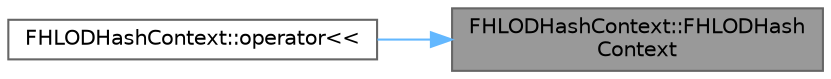 digraph "FHLODHashContext::FHLODHashContext"
{
 // INTERACTIVE_SVG=YES
 // LATEX_PDF_SIZE
  bgcolor="transparent";
  edge [fontname=Helvetica,fontsize=10,labelfontname=Helvetica,labelfontsize=10];
  node [fontname=Helvetica,fontsize=10,shape=box,height=0.2,width=0.4];
  rankdir="RL";
  Node1 [id="Node000001",label="FHLODHashContext::FHLODHash\lContext",height=0.2,width=0.4,color="gray40", fillcolor="grey60", style="filled", fontcolor="black",tooltip=" "];
  Node1 -> Node2 [id="edge1_Node000001_Node000002",dir="back",color="steelblue1",style="solid",tooltip=" "];
  Node2 [id="Node000002",label="FHLODHashContext::operator\<\<",height=0.2,width=0.4,color="grey40", fillcolor="white", style="filled",URL="$de/d55/classFHLODHashContext.html#a917fa279e397b2991065be96fb349ad8",tooltip="Overload for FHLODHashContext to log structured properties."];
}
